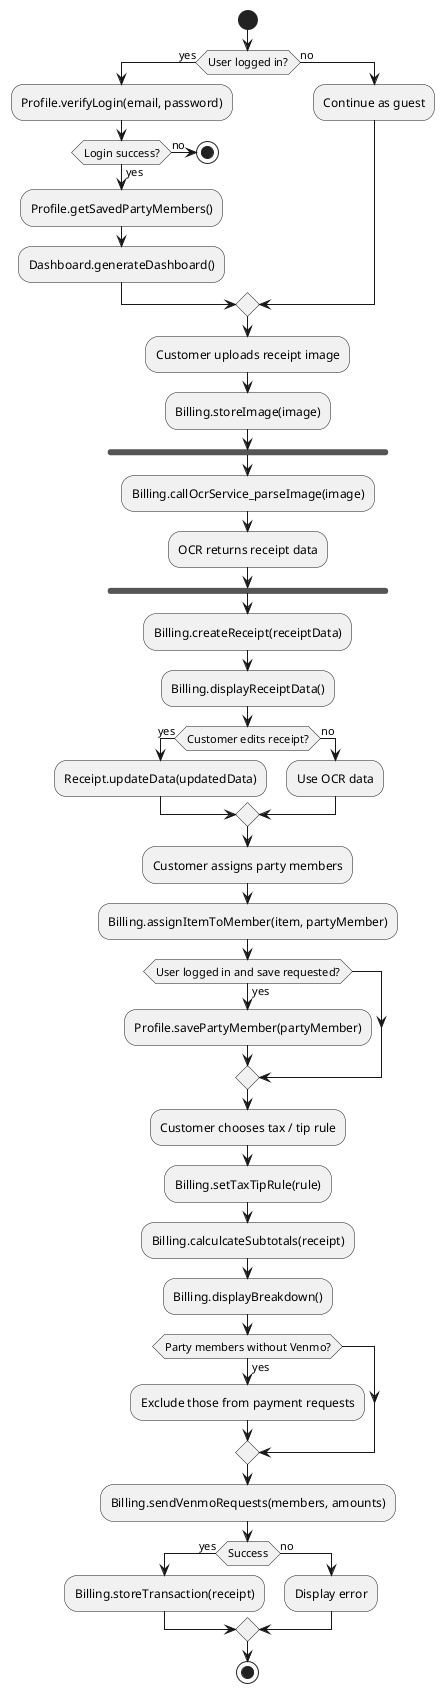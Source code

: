 @startuml

start
if (User logged in?) then (yes)
    :Profile.verifyLogin(email, password);
    if (Login success?) then (yes)
        :Profile.getSavedPartyMembers();
        :Dashboard.generateDashboard();
    else (no)
        stop
    endif
else (no)
    :Continue as guest;
endif

:Customer uploads receipt image;
:Billing.storeImage(image);

fork
    :Billing.callOcrService_parseImage(image);
    :OCR returns receipt data;
end fork

:Billing.createReceipt(receiptData);
:Billing.displayReceiptData();

if (Customer edits receipt?) then (yes)
    :Receipt.updateData(updatedData);
else (no)
    :Use OCR data;
endif

:Customer assigns party members;
:Billing.assignItemToMember(item, partyMember);

if (User logged in and save requested?) then (yes)
    :Profile.savePartyMember(partyMember);
endif

:Customer chooses tax / tip rule;
:Billing.setTaxTipRule(rule);
:Billing.calculcateSubtotals(receipt);
:Billing.displayBreakdown();

if (Party members without Venmo?) then (yes)
    :Exclude those from payment requests;
endif

:Billing.sendVenmoRequests(members, amounts);

if (Success) then (yes)
    :Billing.storeTransaction(receipt);
else (no)
    :Display error;
endif

stop
@enduml